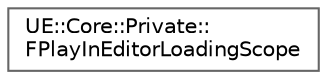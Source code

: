 digraph "Graphical Class Hierarchy"
{
 // INTERACTIVE_SVG=YES
 // LATEX_PDF_SIZE
  bgcolor="transparent";
  edge [fontname=Helvetica,fontsize=10,labelfontname=Helvetica,labelfontsize=10];
  node [fontname=Helvetica,fontsize=10,shape=box,height=0.2,width=0.4];
  rankdir="LR";
  Node0 [id="Node000000",label="UE::Core::Private::\lFPlayInEditorLoadingScope",height=0.2,width=0.4,color="grey40", fillcolor="white", style="filled",URL="$d3/d2f/classUE_1_1Core_1_1Private_1_1FPlayInEditorLoadingScope.html",tooltip=" "];
}

